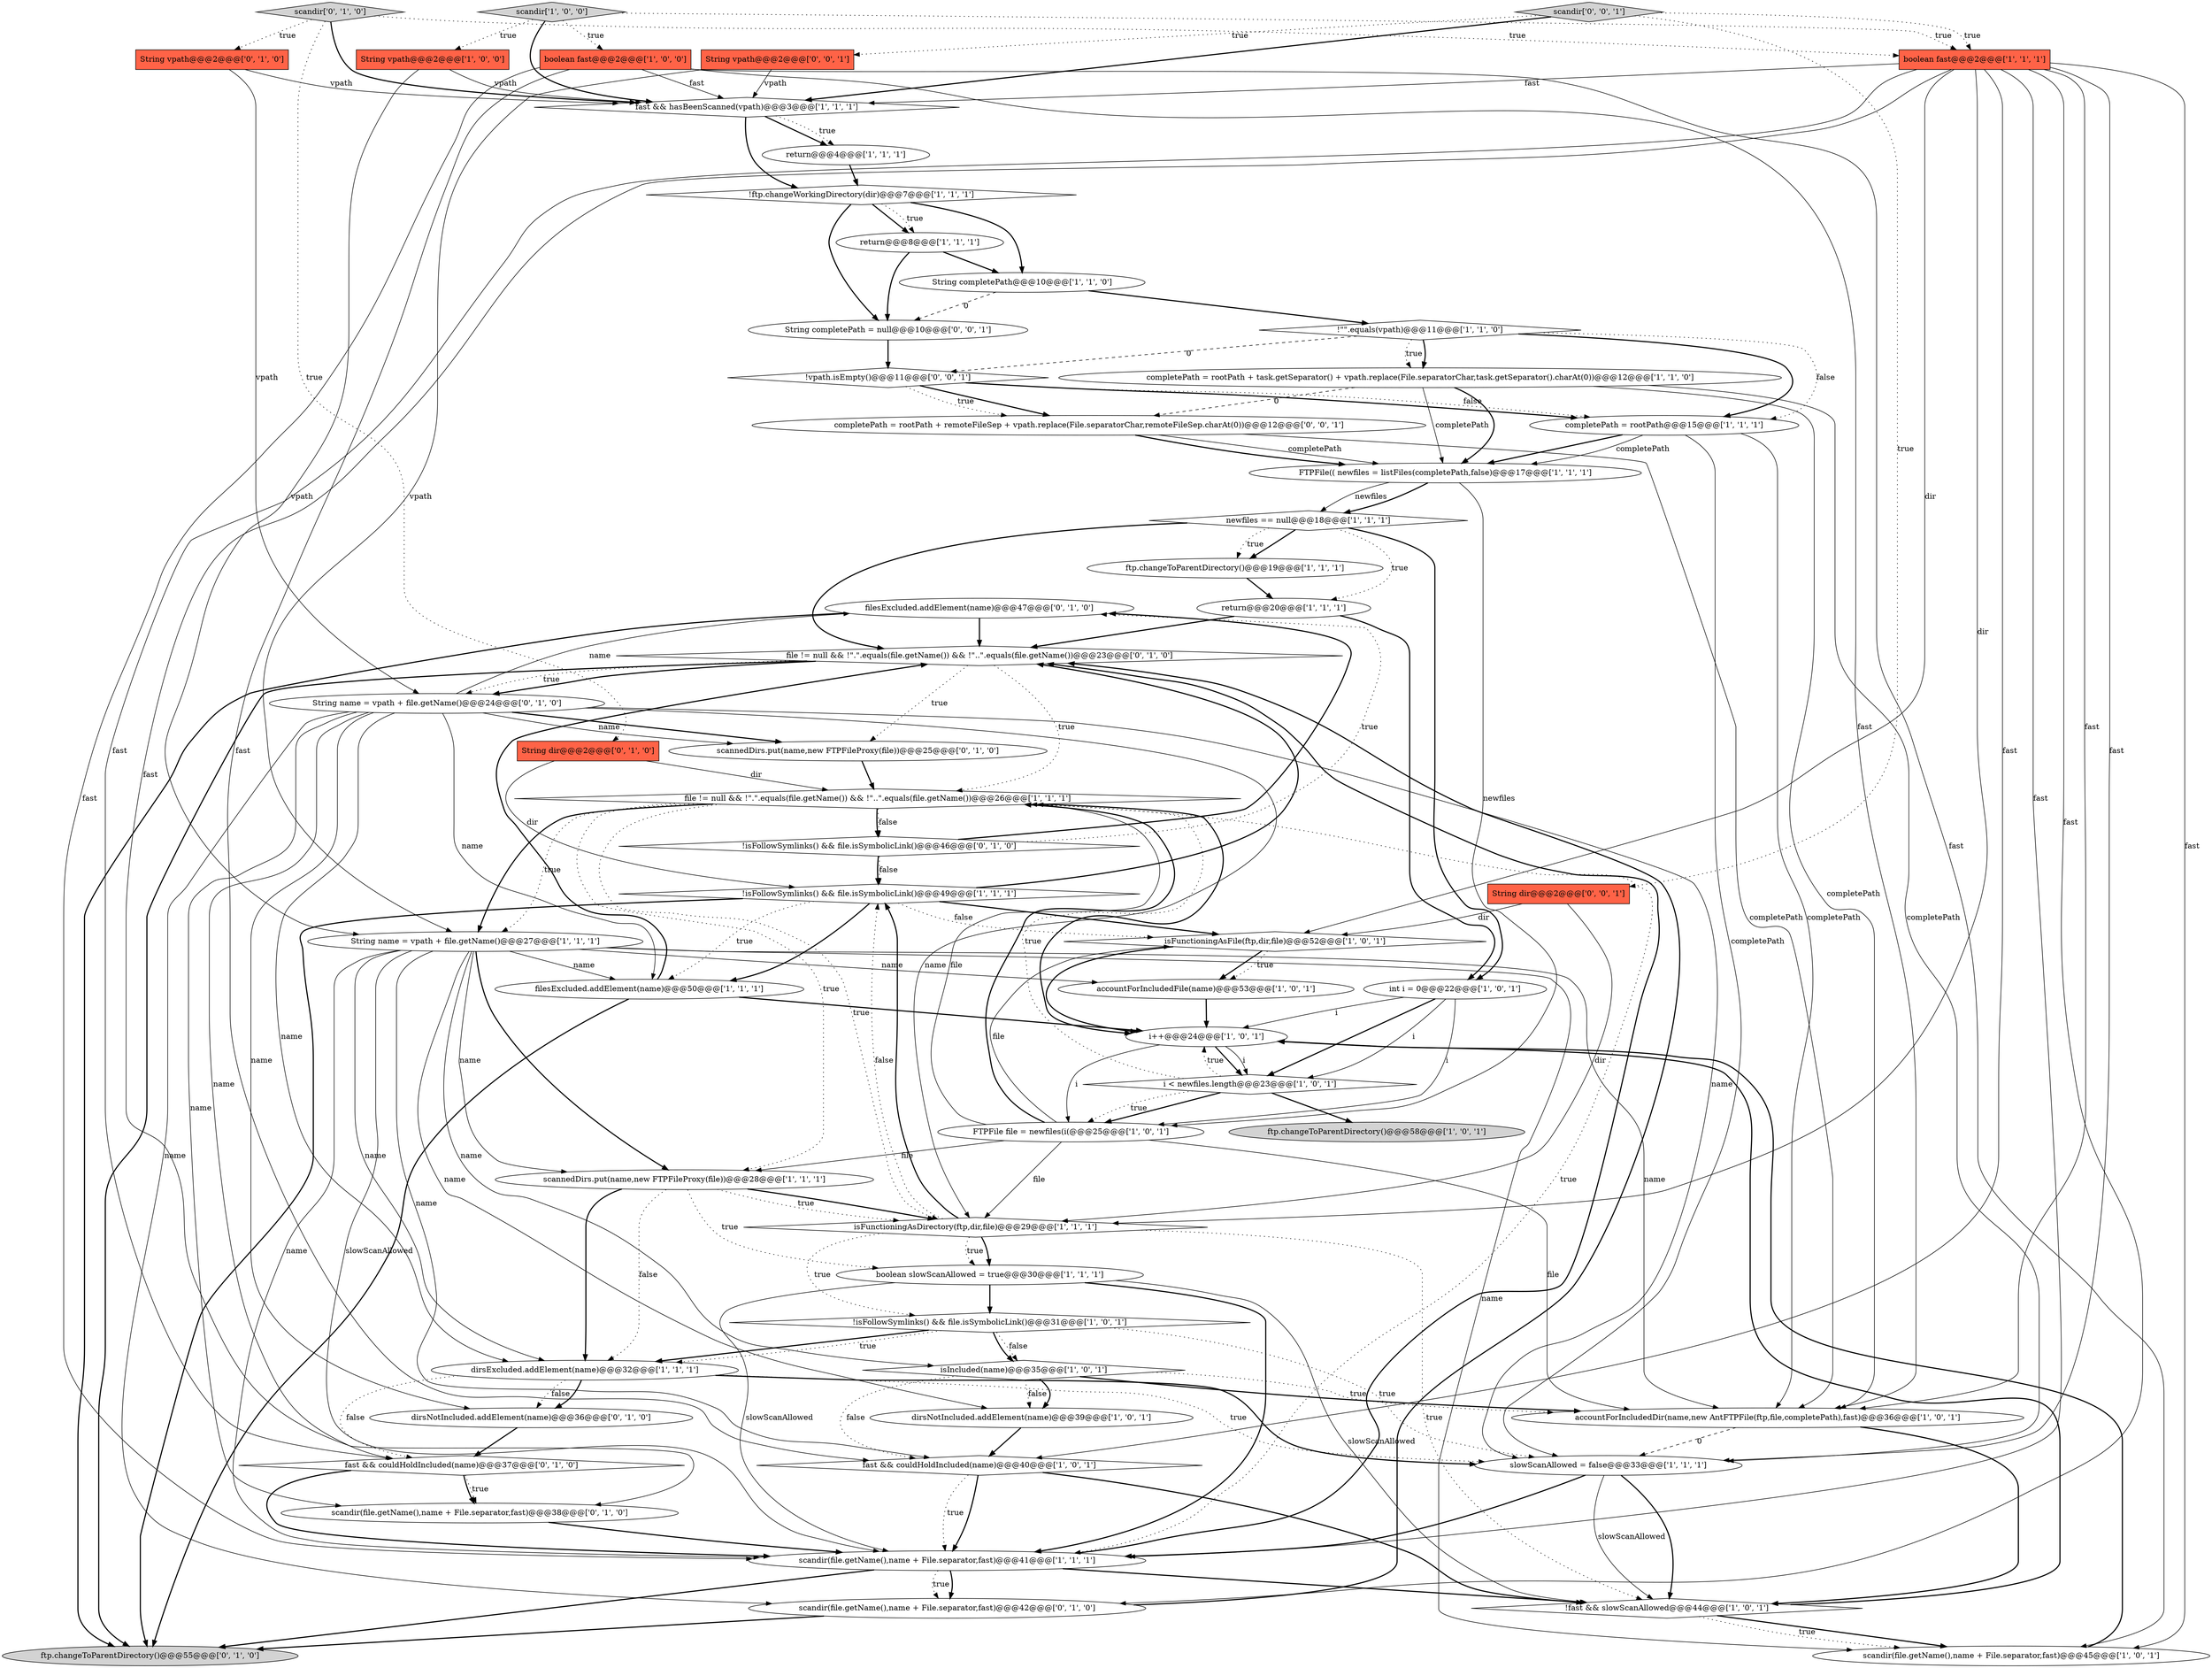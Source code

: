 digraph {
52 [style = filled, label = "filesExcluded.addElement(name)@@@47@@@['0', '1', '0']", fillcolor = white, shape = ellipse image = "AAA0AAABBB2BBB"];
8 [style = filled, label = "boolean slowScanAllowed = true@@@30@@@['1', '1', '1']", fillcolor = white, shape = ellipse image = "AAA0AAABBB1BBB"];
26 [style = filled, label = "file != null && !\".\".equals(file.getName()) && !\"..\".equals(file.getName())@@@26@@@['1', '1', '1']", fillcolor = white, shape = diamond image = "AAA0AAABBB1BBB"];
22 [style = filled, label = "fast && couldHoldIncluded(name)@@@40@@@['1', '0', '1']", fillcolor = white, shape = diamond image = "AAA0AAABBB1BBB"];
17 [style = filled, label = "!isFollowSymlinks() && file.isSymbolicLink()@@@49@@@['1', '1', '1']", fillcolor = white, shape = diamond image = "AAA0AAABBB1BBB"];
31 [style = filled, label = "slowScanAllowed = false@@@33@@@['1', '1', '1']", fillcolor = white, shape = ellipse image = "AAA0AAABBB1BBB"];
41 [style = filled, label = "dirsNotIncluded.addElement(name)@@@36@@@['0', '1', '0']", fillcolor = white, shape = ellipse image = "AAA0AAABBB2BBB"];
42 [style = filled, label = "String dir@@@2@@@['0', '1', '0']", fillcolor = tomato, shape = box image = "AAA0AAABBB2BBB"];
47 [style = filled, label = "scandir['0', '1', '0']", fillcolor = lightgray, shape = diamond image = "AAA0AAABBB2BBB"];
40 [style = filled, label = "scandir(file.getName(),name + File.separator,fast)@@@42@@@['0', '1', '0']", fillcolor = white, shape = ellipse image = "AAA0AAABBB2BBB"];
20 [style = filled, label = "!\"\".equals(vpath)@@@11@@@['1', '1', '0']", fillcolor = white, shape = diamond image = "AAA0AAABBB1BBB"];
37 [style = filled, label = "dirsNotIncluded.addElement(name)@@@39@@@['1', '0', '1']", fillcolor = white, shape = ellipse image = "AAA0AAABBB1BBB"];
35 [style = filled, label = "boolean fast@@@2@@@['1', '1', '1']", fillcolor = tomato, shape = box image = "AAA0AAABBB1BBB"];
46 [style = filled, label = "String name = vpath + file.getName()@@@24@@@['0', '1', '0']", fillcolor = white, shape = ellipse image = "AAA0AAABBB2BBB"];
58 [style = filled, label = "!vpath.isEmpty()@@@11@@@['0', '0', '1']", fillcolor = white, shape = diamond image = "AAA0AAABBB3BBB"];
53 [style = filled, label = "String dir@@@2@@@['0', '0', '1']", fillcolor = tomato, shape = box image = "AAA0AAABBB3BBB"];
9 [style = filled, label = "fast && hasBeenScanned(vpath)@@@3@@@['1', '1', '1']", fillcolor = white, shape = diamond image = "AAA0AAABBB1BBB"];
11 [style = filled, label = "!ftp.changeWorkingDirectory(dir)@@@7@@@['1', '1', '1']", fillcolor = white, shape = diamond image = "AAA0AAABBB1BBB"];
1 [style = filled, label = "boolean fast@@@2@@@['1', '0', '0']", fillcolor = tomato, shape = box image = "AAA0AAABBB1BBB"];
24 [style = filled, label = "scandir(file.getName(),name + File.separator,fast)@@@45@@@['1', '0', '1']", fillcolor = white, shape = ellipse image = "AAA0AAABBB1BBB"];
49 [style = filled, label = "scannedDirs.put(name,new FTPFileProxy(file))@@@25@@@['0', '1', '0']", fillcolor = white, shape = ellipse image = "AAA0AAABBB2BBB"];
15 [style = filled, label = "String vpath@@@2@@@['1', '0', '0']", fillcolor = tomato, shape = box image = "AAA0AAABBB1BBB"];
51 [style = filled, label = "!isFollowSymlinks() && file.isSymbolicLink()@@@46@@@['0', '1', '0']", fillcolor = white, shape = diamond image = "AAA0AAABBB2BBB"];
57 [style = filled, label = "completePath = rootPath + remoteFileSep + vpath.replace(File.separatorChar,remoteFileSep.charAt(0))@@@12@@@['0', '0', '1']", fillcolor = white, shape = ellipse image = "AAA0AAABBB3BBB"];
3 [style = filled, label = "isFunctioningAsFile(ftp,dir,file)@@@52@@@['1', '0', '1']", fillcolor = white, shape = diamond image = "AAA0AAABBB1BBB"];
5 [style = filled, label = "!isFollowSymlinks() && file.isSymbolicLink()@@@31@@@['1', '0', '1']", fillcolor = white, shape = diamond image = "AAA0AAABBB1BBB"];
2 [style = filled, label = "isIncluded(name)@@@35@@@['1', '0', '1']", fillcolor = white, shape = diamond image = "AAA0AAABBB1BBB"];
38 [style = filled, label = "scannedDirs.put(name,new FTPFileProxy(file))@@@28@@@['1', '1', '1']", fillcolor = white, shape = ellipse image = "AAA0AAABBB1BBB"];
45 [style = filled, label = "String vpath@@@2@@@['0', '1', '0']", fillcolor = tomato, shape = box image = "AAA0AAABBB2BBB"];
28 [style = filled, label = "completePath = rootPath + task.getSeparator() + vpath.replace(File.separatorChar,task.getSeparator().charAt(0))@@@12@@@['1', '1', '0']", fillcolor = white, shape = ellipse image = "AAA0AAABBB1BBB"];
29 [style = filled, label = "accountForIncludedDir(name,new AntFTPFile(ftp,file,completePath),fast)@@@36@@@['1', '0', '1']", fillcolor = white, shape = ellipse image = "AAA0AAABBB1BBB"];
43 [style = filled, label = "file != null && !\".\".equals(file.getName()) && !\"..\".equals(file.getName())@@@23@@@['0', '1', '0']", fillcolor = white, shape = diamond image = "AAA0AAABBB2BBB"];
55 [style = filled, label = "scandir['0', '0', '1']", fillcolor = lightgray, shape = diamond image = "AAA0AAABBB3BBB"];
48 [style = filled, label = "ftp.changeToParentDirectory()@@@55@@@['0', '1', '0']", fillcolor = lightgray, shape = ellipse image = "AAA0AAABBB2BBB"];
12 [style = filled, label = "i < newfiles.length@@@23@@@['1', '0', '1']", fillcolor = white, shape = diamond image = "AAA0AAABBB1BBB"];
7 [style = filled, label = "ftp.changeToParentDirectory()@@@19@@@['1', '1', '1']", fillcolor = white, shape = ellipse image = "AAA0AAABBB1BBB"];
16 [style = filled, label = "accountForIncludedFile(name)@@@53@@@['1', '0', '1']", fillcolor = white, shape = ellipse image = "AAA0AAABBB1BBB"];
27 [style = filled, label = "newfiles == null@@@18@@@['1', '1', '1']", fillcolor = white, shape = diamond image = "AAA0AAABBB1BBB"];
4 [style = filled, label = "i++@@@24@@@['1', '0', '1']", fillcolor = white, shape = ellipse image = "AAA0AAABBB1BBB"];
21 [style = filled, label = "return@@@8@@@['1', '1', '1']", fillcolor = white, shape = ellipse image = "AAA0AAABBB1BBB"];
32 [style = filled, label = "scandir(file.getName(),name + File.separator,fast)@@@41@@@['1', '1', '1']", fillcolor = white, shape = ellipse image = "AAA0AAABBB1BBB"];
10 [style = filled, label = "String completePath@@@10@@@['1', '1', '0']", fillcolor = white, shape = ellipse image = "AAA0AAABBB1BBB"];
34 [style = filled, label = "return@@@20@@@['1', '1', '1']", fillcolor = white, shape = ellipse image = "AAA0AAABBB1BBB"];
39 [style = filled, label = "return@@@4@@@['1', '1', '1']", fillcolor = white, shape = ellipse image = "AAA0AAABBB1BBB"];
6 [style = filled, label = "completePath = rootPath@@@15@@@['1', '1', '1']", fillcolor = white, shape = ellipse image = "AAA0AAABBB1BBB"];
0 [style = filled, label = "FTPFile(( newfiles = listFiles(completePath,false)@@@17@@@['1', '1', '1']", fillcolor = white, shape = ellipse image = "AAA0AAABBB1BBB"];
25 [style = filled, label = "dirsExcluded.addElement(name)@@@32@@@['1', '1', '1']", fillcolor = white, shape = ellipse image = "AAA0AAABBB1BBB"];
50 [style = filled, label = "scandir(file.getName(),name + File.separator,fast)@@@38@@@['0', '1', '0']", fillcolor = white, shape = ellipse image = "AAA0AAABBB2BBB"];
33 [style = filled, label = "!fast && slowScanAllowed@@@44@@@['1', '0', '1']", fillcolor = white, shape = diamond image = "AAA0AAABBB1BBB"];
56 [style = filled, label = "String vpath@@@2@@@['0', '0', '1']", fillcolor = tomato, shape = box image = "AAA0AAABBB3BBB"];
13 [style = filled, label = "String name = vpath + file.getName()@@@27@@@['1', '1', '1']", fillcolor = white, shape = ellipse image = "AAA0AAABBB1BBB"];
14 [style = filled, label = "FTPFile file = newfiles(i(@@@25@@@['1', '0', '1']", fillcolor = white, shape = ellipse image = "AAA0AAABBB1BBB"];
54 [style = filled, label = "String completePath = null@@@10@@@['0', '0', '1']", fillcolor = white, shape = ellipse image = "AAA0AAABBB3BBB"];
44 [style = filled, label = "fast && couldHoldIncluded(name)@@@37@@@['0', '1', '0']", fillcolor = white, shape = diamond image = "AAA0AAABBB2BBB"];
19 [style = filled, label = "filesExcluded.addElement(name)@@@50@@@['1', '1', '1']", fillcolor = white, shape = ellipse image = "AAA0AAABBB1BBB"];
18 [style = filled, label = "scandir['1', '0', '0']", fillcolor = lightgray, shape = diamond image = "AAA0AAABBB1BBB"];
23 [style = filled, label = "ftp.changeToParentDirectory()@@@58@@@['1', '0', '1']", fillcolor = lightgray, shape = ellipse image = "AAA0AAABBB1BBB"];
36 [style = filled, label = "int i = 0@@@22@@@['1', '0', '1']", fillcolor = white, shape = ellipse image = "AAA0AAABBB1BBB"];
30 [style = filled, label = "isFunctioningAsDirectory(ftp,dir,file)@@@29@@@['1', '1', '1']", fillcolor = white, shape = diamond image = "AAA0AAABBB1BBB"];
30->5 [style = dotted, label="true"];
46->41 [style = solid, label="name"];
50->32 [style = bold, label=""];
21->10 [style = bold, label=""];
47->9 [style = bold, label=""];
18->35 [style = dotted, label="true"];
13->22 [style = solid, label="name"];
9->11 [style = bold, label=""];
30->17 [style = dotted, label="false"];
4->14 [style = solid, label="i"];
57->29 [style = solid, label="completePath"];
14->3 [style = solid, label="file"];
18->15 [style = dotted, label="true"];
21->54 [style = bold, label=""];
36->12 [style = solid, label="i"];
28->0 [style = solid, label="completePath"];
46->19 [style = solid, label="name"];
56->13 [style = solid, label="vpath"];
36->12 [style = bold, label=""];
26->13 [style = dotted, label="true"];
3->16 [style = bold, label=""];
13->25 [style = solid, label="name"];
3->4 [style = bold, label=""];
26->51 [style = bold, label=""];
28->29 [style = solid, label="completePath"];
25->31 [style = bold, label=""];
14->26 [style = solid, label="file"];
28->0 [style = bold, label=""];
13->29 [style = solid, label="name"];
38->30 [style = bold, label=""];
45->9 [style = solid, label="vpath"];
1->9 [style = solid, label="fast"];
26->30 [style = dotted, label="true"];
6->29 [style = solid, label="completePath"];
38->8 [style = dotted, label="true"];
15->13 [style = solid, label="vpath"];
51->52 [style = dotted, label="true"];
27->7 [style = bold, label=""];
51->17 [style = bold, label=""];
43->46 [style = dotted, label="true"];
13->38 [style = solid, label="name"];
30->8 [style = bold, label=""];
35->9 [style = solid, label="fast"];
20->58 [style = dashed, label="0"];
38->25 [style = dotted, label="false"];
26->51 [style = dotted, label="false"];
30->33 [style = dotted, label="true"];
28->57 [style = dashed, label="0"];
4->12 [style = solid, label="i"];
22->33 [style = bold, label=""];
9->39 [style = bold, label=""];
2->29 [style = dotted, label="true"];
35->32 [style = solid, label="fast"];
13->19 [style = solid, label="name"];
46->30 [style = solid, label="name"];
2->37 [style = dotted, label="false"];
57->0 [style = solid, label="completePath"];
22->32 [style = bold, label=""];
44->50 [style = bold, label=""];
57->0 [style = bold, label=""];
46->50 [style = solid, label="name"];
56->9 [style = solid, label="vpath"];
46->31 [style = solid, label="name"];
26->4 [style = bold, label=""];
26->13 [style = bold, label=""];
1->32 [style = solid, label="fast"];
5->25 [style = bold, label=""];
43->46 [style = bold, label=""];
54->58 [style = bold, label=""];
13->2 [style = solid, label="name"];
5->2 [style = dotted, label="false"];
44->50 [style = dotted, label="true"];
13->37 [style = solid, label="name"];
53->3 [style = solid, label="dir"];
5->25 [style = dotted, label="true"];
26->32 [style = dotted, label="true"];
31->33 [style = bold, label=""];
44->32 [style = bold, label=""];
0->27 [style = solid, label="newfiles"];
34->36 [style = bold, label=""];
52->48 [style = bold, label=""];
47->42 [style = dotted, label="true"];
55->53 [style = dotted, label="true"];
12->14 [style = bold, label=""];
18->9 [style = bold, label=""];
46->40 [style = solid, label="name"];
38->25 [style = bold, label=""];
35->50 [style = solid, label="fast"];
43->49 [style = dotted, label="true"];
13->24 [style = solid, label="name"];
13->16 [style = solid, label="name"];
12->4 [style = dotted, label="true"];
32->48 [style = bold, label=""];
13->32 [style = solid, label="name"];
36->4 [style = solid, label="i"];
22->32 [style = dotted, label="true"];
8->32 [style = solid, label="slowScanAllowed"];
28->31 [style = solid, label="completePath"];
35->24 [style = solid, label="fast"];
55->9 [style = bold, label=""];
25->41 [style = dotted, label="false"];
55->56 [style = dotted, label="true"];
20->6 [style = dotted, label="false"];
30->17 [style = bold, label=""];
27->43 [style = bold, label=""];
8->33 [style = solid, label="slowScanAllowed"];
25->31 [style = dotted, label="true"];
25->41 [style = bold, label=""];
31->32 [style = bold, label=""];
5->31 [style = dotted, label="true"];
18->1 [style = dotted, label="true"];
11->21 [style = bold, label=""];
33->4 [style = bold, label=""];
58->57 [style = bold, label=""];
15->9 [style = solid, label="vpath"];
1->22 [style = solid, label="fast"];
46->52 [style = solid, label="name"];
35->22 [style = solid, label="fast"];
51->52 [style = bold, label=""];
55->35 [style = dotted, label="true"];
35->40 [style = solid, label="fast"];
35->29 [style = solid, label="fast"];
32->33 [style = bold, label=""];
1->24 [style = solid, label="fast"];
42->26 [style = solid, label="dir"];
14->29 [style = solid, label="file"];
38->30 [style = dotted, label="true"];
12->26 [style = dotted, label="true"];
17->43 [style = bold, label=""];
37->22 [style = bold, label=""];
52->43 [style = bold, label=""];
17->3 [style = dotted, label="false"];
26->38 [style = dotted, label="true"];
11->10 [style = bold, label=""];
33->24 [style = bold, label=""];
32->40 [style = bold, label=""];
17->19 [style = dotted, label="true"];
35->30 [style = solid, label="dir"];
17->3 [style = bold, label=""];
33->24 [style = dotted, label="true"];
4->12 [style = bold, label=""];
46->44 [style = solid, label="name"];
30->8 [style = dotted, label="true"];
42->17 [style = solid, label="dir"];
40->43 [style = bold, label=""];
16->4 [style = bold, label=""];
6->0 [style = solid, label="completePath"];
34->43 [style = bold, label=""];
6->31 [style = solid, label="completePath"];
19->43 [style = bold, label=""];
45->46 [style = solid, label="vpath"];
11->54 [style = bold, label=""];
13->32 [style = solid, label="slowScanAllowed"];
1->29 [style = solid, label="fast"];
14->30 [style = solid, label="file"];
51->17 [style = dotted, label="false"];
10->20 [style = bold, label=""];
27->36 [style = bold, label=""];
19->48 [style = bold, label=""];
40->48 [style = bold, label=""];
8->32 [style = bold, label=""];
35->3 [style = solid, label="dir"];
27->34 [style = dotted, label="true"];
0->27 [style = bold, label=""];
58->57 [style = dotted, label="true"];
35->44 [style = solid, label="fast"];
46->49 [style = bold, label=""];
43->48 [style = bold, label=""];
20->28 [style = bold, label=""];
47->45 [style = dotted, label="true"];
25->44 [style = dotted, label="false"];
6->0 [style = bold, label=""];
43->26 [style = dotted, label="true"];
20->6 [style = bold, label=""];
32->40 [style = dotted, label="true"];
32->43 [style = bold, label=""];
39->11 [style = bold, label=""];
29->31 [style = dashed, label="0"];
31->33 [style = solid, label="slowScanAllowed"];
17->19 [style = bold, label=""];
0->14 [style = solid, label="newfiles"];
14->26 [style = bold, label=""];
10->54 [style = dashed, label="0"];
12->14 [style = dotted, label="true"];
5->2 [style = bold, label=""];
29->33 [style = bold, label=""];
24->4 [style = bold, label=""];
7->34 [style = bold, label=""];
27->7 [style = dotted, label="true"];
8->5 [style = bold, label=""];
14->38 [style = solid, label="file"];
20->28 [style = dotted, label="true"];
35->31 [style = solid, label="fast"];
2->22 [style = dotted, label="false"];
47->35 [style = dotted, label="true"];
46->25 [style = solid, label="name"];
53->30 [style = solid, label="dir"];
17->48 [style = bold, label=""];
9->39 [style = dotted, label="true"];
13->38 [style = bold, label=""];
58->6 [style = bold, label=""];
12->23 [style = bold, label=""];
19->4 [style = bold, label=""];
11->21 [style = dotted, label="true"];
49->26 [style = bold, label=""];
2->37 [style = bold, label=""];
2->29 [style = bold, label=""];
41->44 [style = bold, label=""];
46->49 [style = solid, label="name"];
3->16 [style = dotted, label="true"];
58->6 [style = dotted, label="false"];
36->14 [style = solid, label="i"];
}
